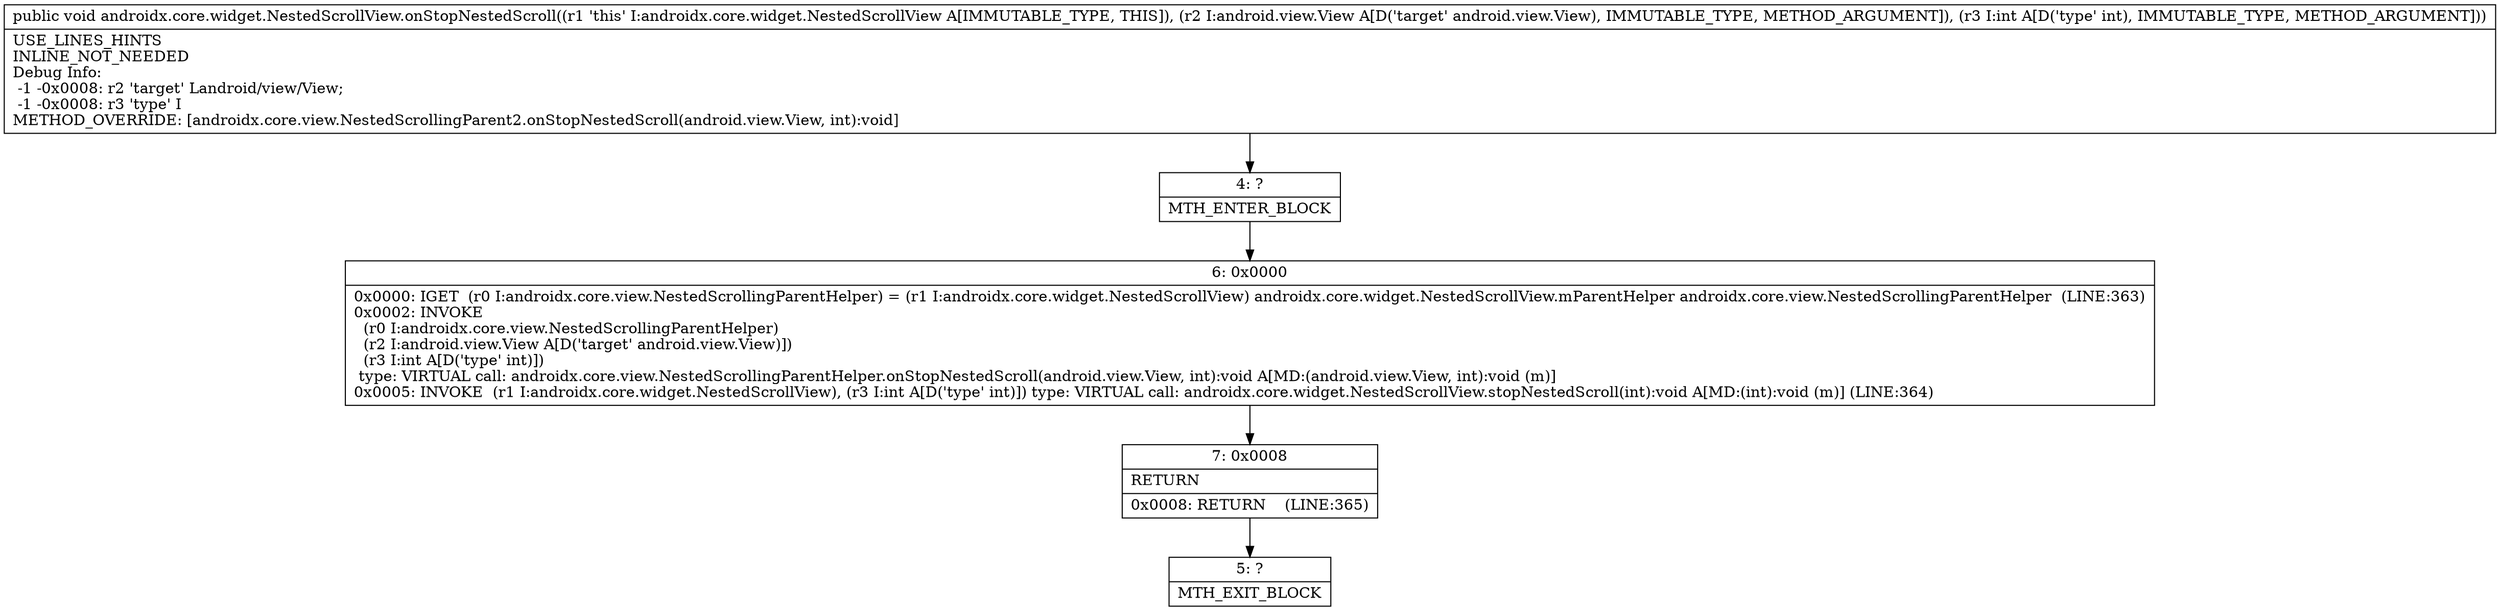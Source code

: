digraph "CFG forandroidx.core.widget.NestedScrollView.onStopNestedScroll(Landroid\/view\/View;I)V" {
Node_4 [shape=record,label="{4\:\ ?|MTH_ENTER_BLOCK\l}"];
Node_6 [shape=record,label="{6\:\ 0x0000|0x0000: IGET  (r0 I:androidx.core.view.NestedScrollingParentHelper) = (r1 I:androidx.core.widget.NestedScrollView) androidx.core.widget.NestedScrollView.mParentHelper androidx.core.view.NestedScrollingParentHelper  (LINE:363)\l0x0002: INVOKE  \l  (r0 I:androidx.core.view.NestedScrollingParentHelper)\l  (r2 I:android.view.View A[D('target' android.view.View)])\l  (r3 I:int A[D('type' int)])\l type: VIRTUAL call: androidx.core.view.NestedScrollingParentHelper.onStopNestedScroll(android.view.View, int):void A[MD:(android.view.View, int):void (m)]\l0x0005: INVOKE  (r1 I:androidx.core.widget.NestedScrollView), (r3 I:int A[D('type' int)]) type: VIRTUAL call: androidx.core.widget.NestedScrollView.stopNestedScroll(int):void A[MD:(int):void (m)] (LINE:364)\l}"];
Node_7 [shape=record,label="{7\:\ 0x0008|RETURN\l|0x0008: RETURN    (LINE:365)\l}"];
Node_5 [shape=record,label="{5\:\ ?|MTH_EXIT_BLOCK\l}"];
MethodNode[shape=record,label="{public void androidx.core.widget.NestedScrollView.onStopNestedScroll((r1 'this' I:androidx.core.widget.NestedScrollView A[IMMUTABLE_TYPE, THIS]), (r2 I:android.view.View A[D('target' android.view.View), IMMUTABLE_TYPE, METHOD_ARGUMENT]), (r3 I:int A[D('type' int), IMMUTABLE_TYPE, METHOD_ARGUMENT]))  | USE_LINES_HINTS\lINLINE_NOT_NEEDED\lDebug Info:\l  \-1 \-0x0008: r2 'target' Landroid\/view\/View;\l  \-1 \-0x0008: r3 'type' I\lMETHOD_OVERRIDE: [androidx.core.view.NestedScrollingParent2.onStopNestedScroll(android.view.View, int):void]\l}"];
MethodNode -> Node_4;Node_4 -> Node_6;
Node_6 -> Node_7;
Node_7 -> Node_5;
}

